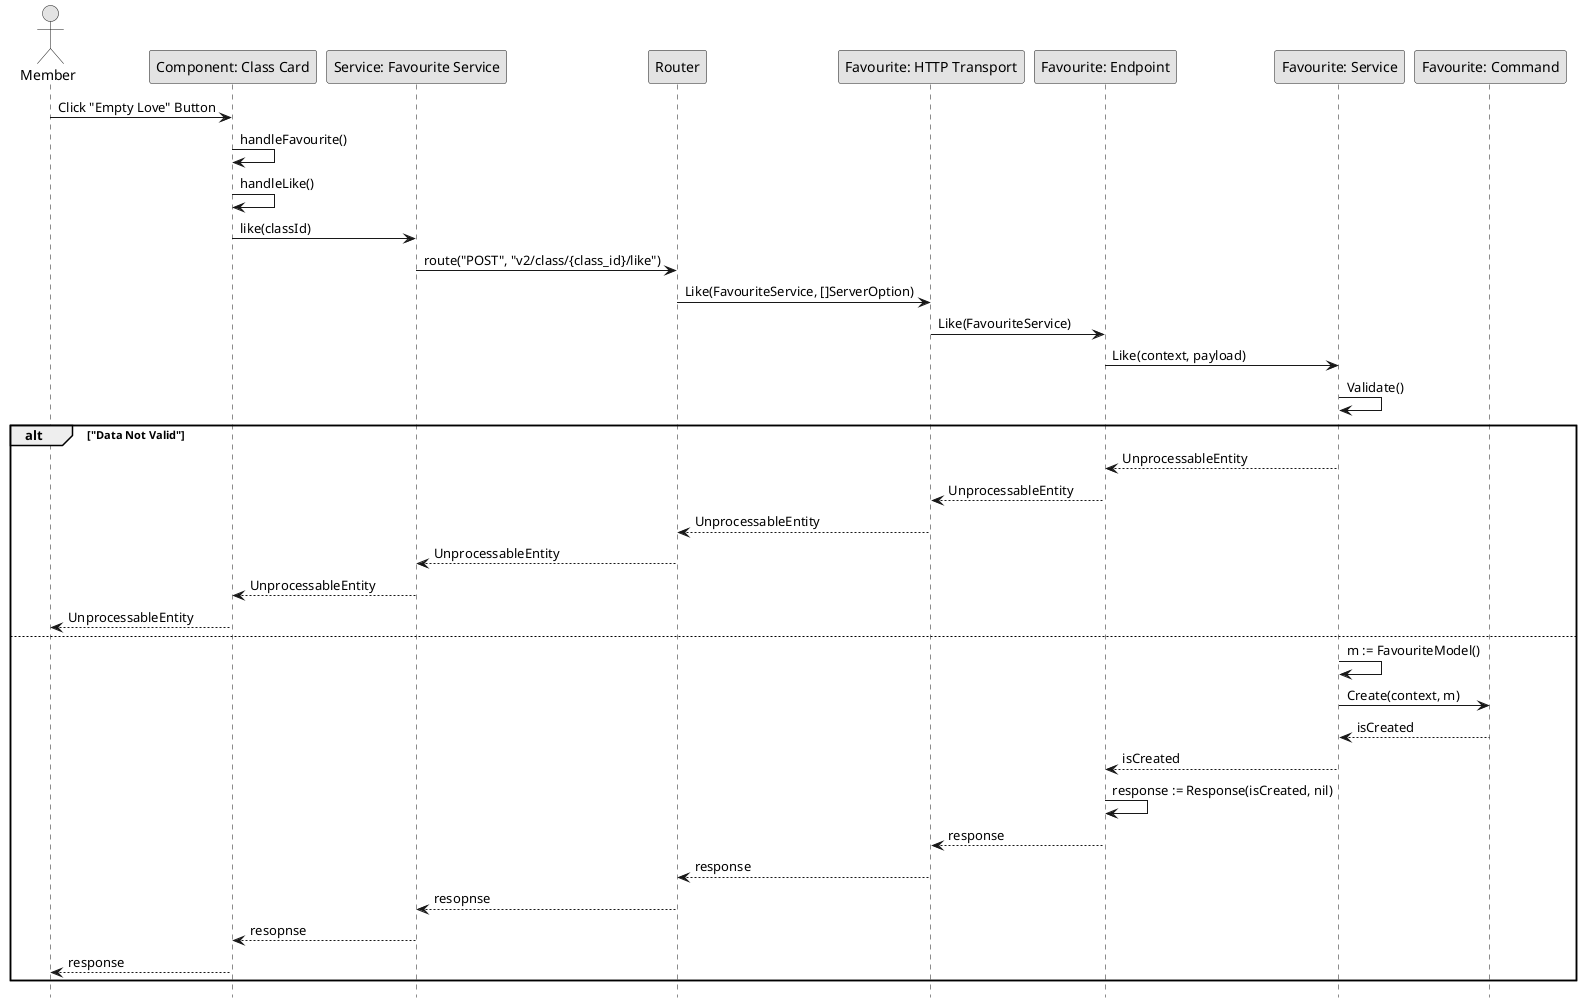@startuml Like

skinparam Monochrome true
skinparam Shadowing false

actor Member
participant "Component: Class Card" as ClassCard
participant "Service: Favourite Service" as FEFavouriteService
participant "Router" as Router
participant "Favourite: HTTP Transport" as FavouriteHTTPTransport
participant "Favourite: Endpoint" as FavouriteEndpoint
participant "Favourite: Service" as FavouriteService
participant "Favourite: Command" as FavouriteCommand
hide footbox

Member->ClassCard: Click "Empty Love" Button
ClassCard->ClassCard: handleFavourite()
ClassCard->ClassCard: handleLike()
ClassCard->FEFavouriteService: like(classId)
FEFavouriteService->Router: route("POST", "v2/class/{class_id}/like")
Router->FavouriteHTTPTransport: Like(FavouriteService, []ServerOption)
FavouriteHTTPTransport->FavouriteEndpoint: Like(FavouriteService)
FavouriteEndpoint->FavouriteService: Like(context, payload)
FavouriteService->FavouriteService: Validate()

alt "Data Not Valid"
    FavouriteService-->FavouriteEndpoint: UnprocessableEntity
    FavouriteEndpoint-->FavouriteHTTPTransport: UnprocessableEntity
    FavouriteHTTPTransport-->Router: UnprocessableEntity
    Router-->FEFavouriteService: UnprocessableEntity
    FEFavouriteService-->ClassCard: UnprocessableEntity
    ClassCard-->Member: UnprocessableEntity
else
    FavouriteService->FavouriteService: m := FavouriteModel()
    FavouriteService->FavouriteCommand: Create(context, m)
    FavouriteCommand-->FavouriteService: isCreated
    FavouriteService-->FavouriteEndpoint: isCreated
    FavouriteEndpoint->FavouriteEndpoint: response := Response(isCreated, nil)
    FavouriteEndpoint-->FavouriteHTTPTransport: response
    FavouriteHTTPTransport-->Router: response
    Router-->FEFavouriteService: resopnse
    FEFavouriteService-->ClassCard: resopnse
    ClassCard-->Member: response
end

@enduml